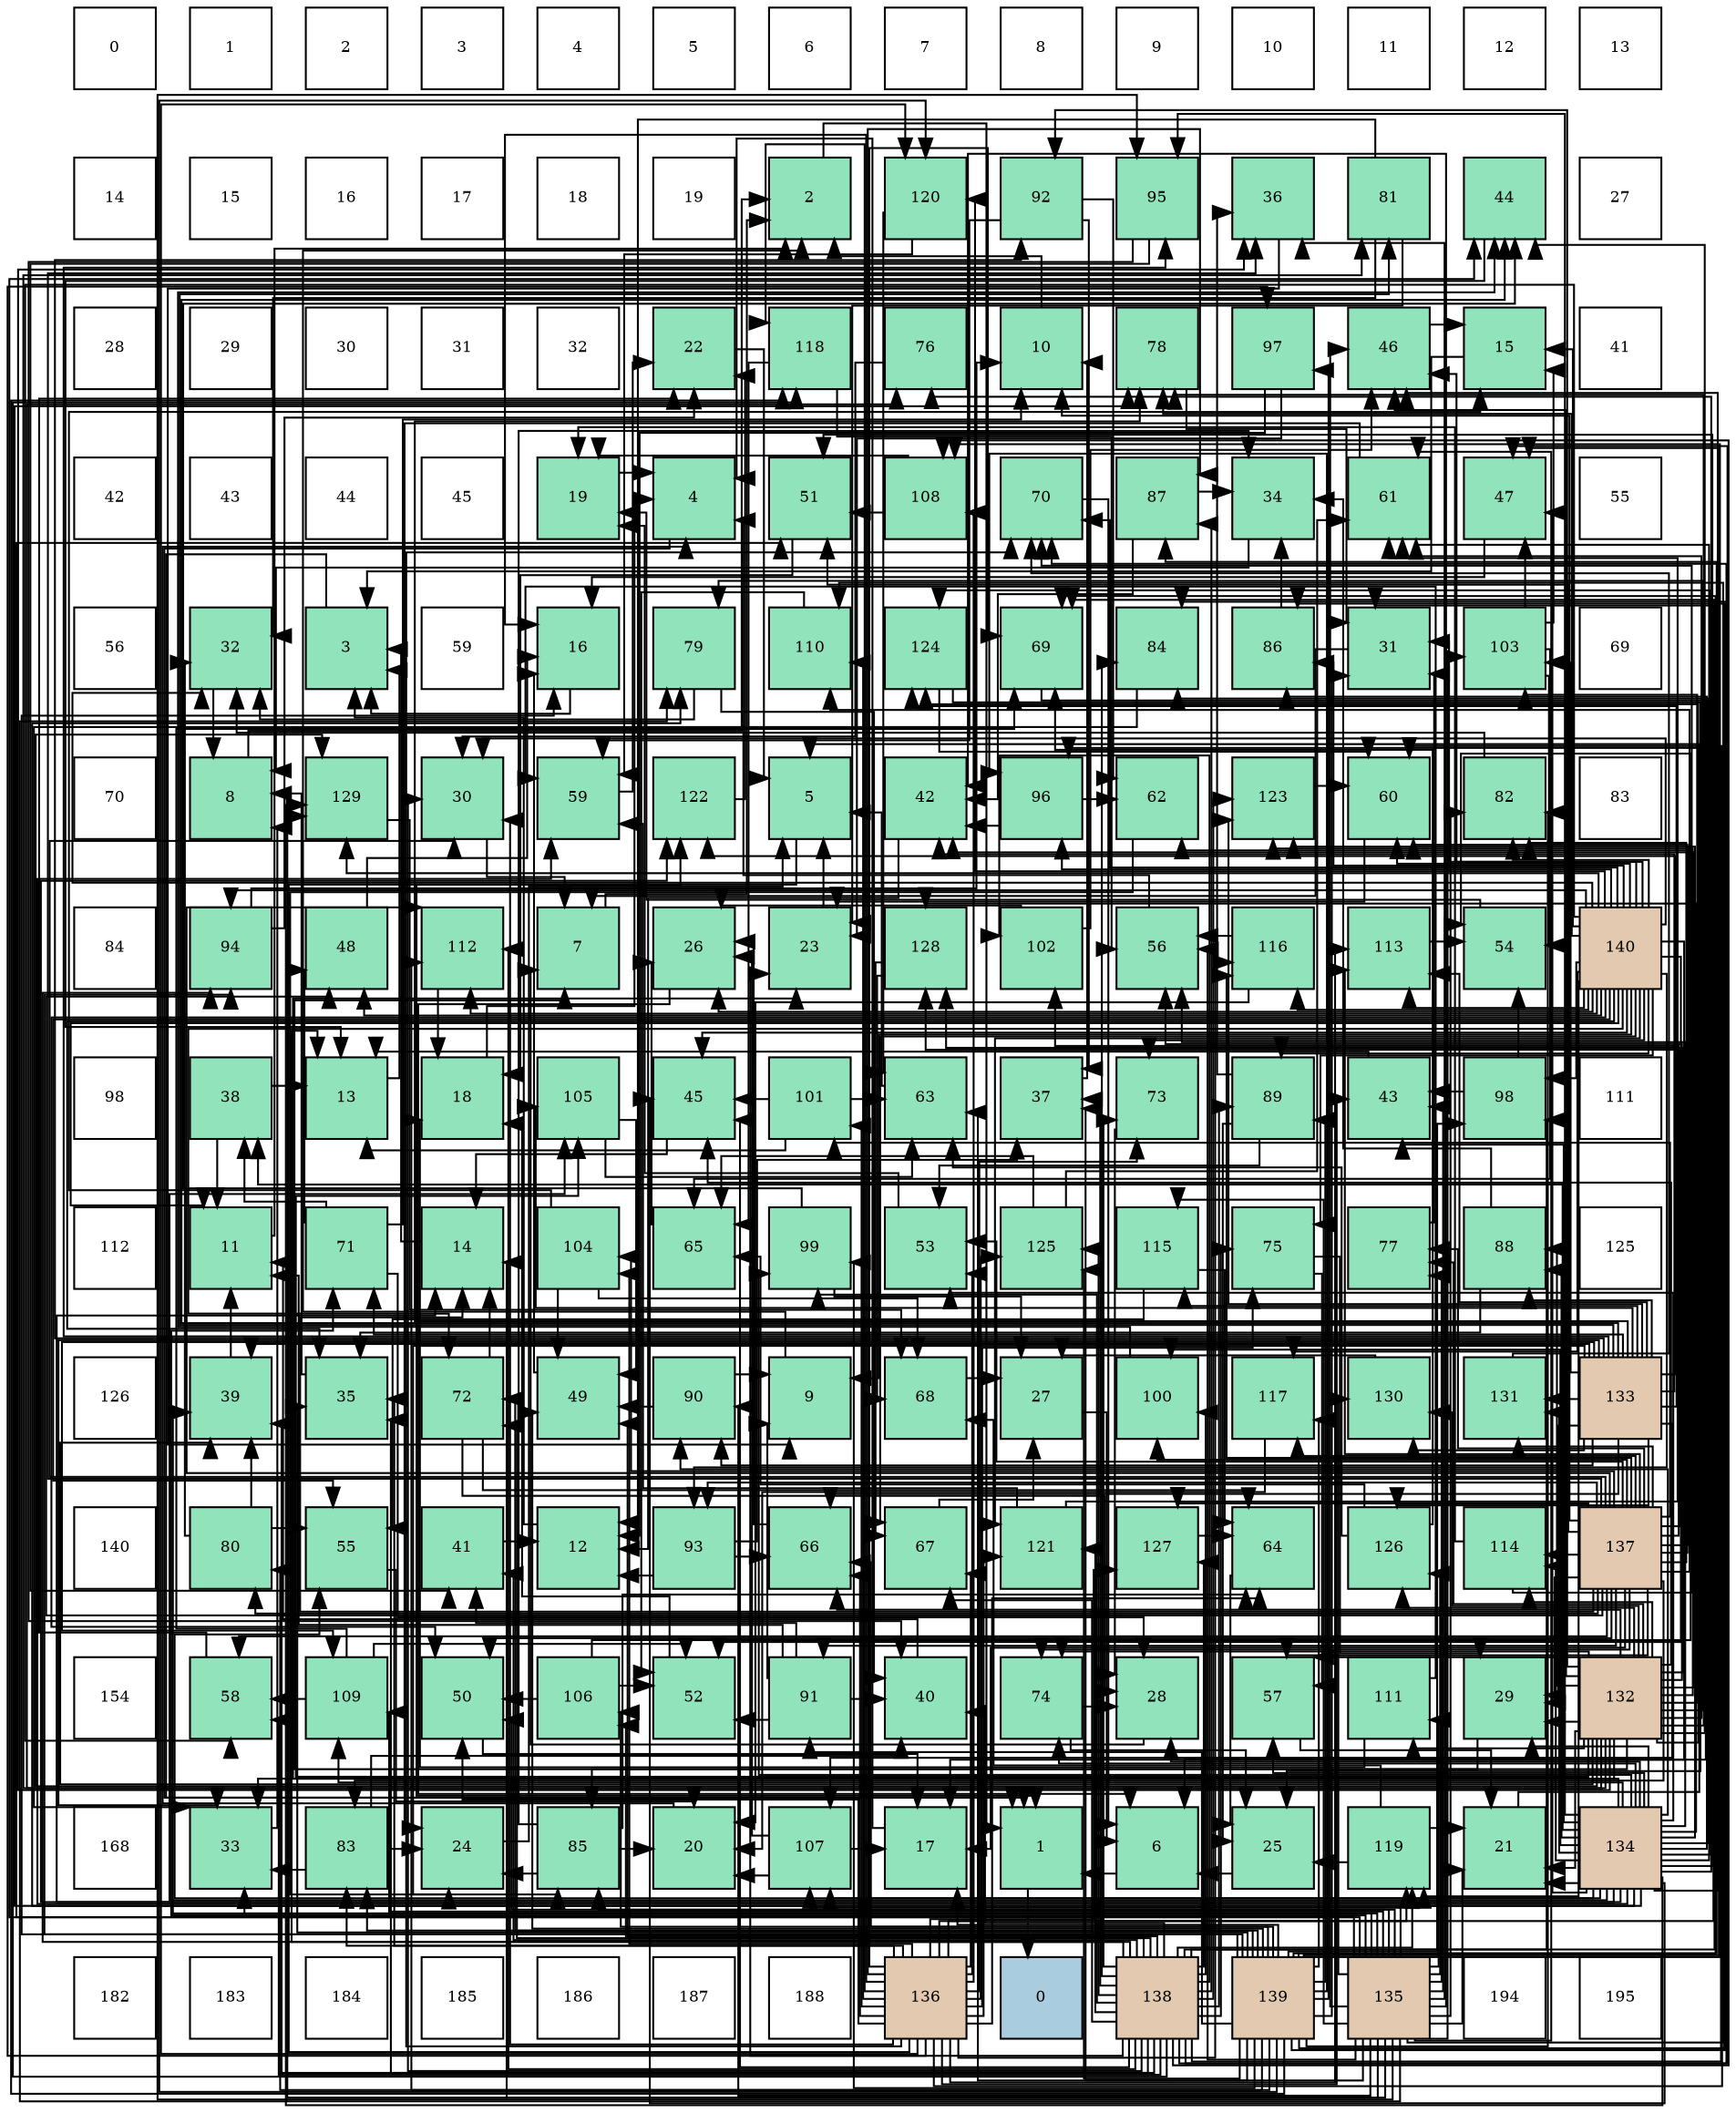 digraph layout{
 rankdir=TB;
 splines=ortho;
 node [style=filled shape=square fixedsize=true width=0.6];
0[label="0", fontsize=8, fillcolor="#ffffff"];
1[label="1", fontsize=8, fillcolor="#ffffff"];
2[label="2", fontsize=8, fillcolor="#ffffff"];
3[label="3", fontsize=8, fillcolor="#ffffff"];
4[label="4", fontsize=8, fillcolor="#ffffff"];
5[label="5", fontsize=8, fillcolor="#ffffff"];
6[label="6", fontsize=8, fillcolor="#ffffff"];
7[label="7", fontsize=8, fillcolor="#ffffff"];
8[label="8", fontsize=8, fillcolor="#ffffff"];
9[label="9", fontsize=8, fillcolor="#ffffff"];
10[label="10", fontsize=8, fillcolor="#ffffff"];
11[label="11", fontsize=8, fillcolor="#ffffff"];
12[label="12", fontsize=8, fillcolor="#ffffff"];
13[label="13", fontsize=8, fillcolor="#ffffff"];
14[label="14", fontsize=8, fillcolor="#ffffff"];
15[label="15", fontsize=8, fillcolor="#ffffff"];
16[label="16", fontsize=8, fillcolor="#ffffff"];
17[label="17", fontsize=8, fillcolor="#ffffff"];
18[label="18", fontsize=8, fillcolor="#ffffff"];
19[label="19", fontsize=8, fillcolor="#ffffff"];
20[label="2", fontsize=8, fillcolor="#91e3bb"];
21[label="120", fontsize=8, fillcolor="#91e3bb"];
22[label="92", fontsize=8, fillcolor="#91e3bb"];
23[label="95", fontsize=8, fillcolor="#91e3bb"];
24[label="36", fontsize=8, fillcolor="#91e3bb"];
25[label="81", fontsize=8, fillcolor="#91e3bb"];
26[label="44", fontsize=8, fillcolor="#91e3bb"];
27[label="27", fontsize=8, fillcolor="#ffffff"];
28[label="28", fontsize=8, fillcolor="#ffffff"];
29[label="29", fontsize=8, fillcolor="#ffffff"];
30[label="30", fontsize=8, fillcolor="#ffffff"];
31[label="31", fontsize=8, fillcolor="#ffffff"];
32[label="32", fontsize=8, fillcolor="#ffffff"];
33[label="22", fontsize=8, fillcolor="#91e3bb"];
34[label="118", fontsize=8, fillcolor="#91e3bb"];
35[label="76", fontsize=8, fillcolor="#91e3bb"];
36[label="10", fontsize=8, fillcolor="#91e3bb"];
37[label="78", fontsize=8, fillcolor="#91e3bb"];
38[label="97", fontsize=8, fillcolor="#91e3bb"];
39[label="46", fontsize=8, fillcolor="#91e3bb"];
40[label="15", fontsize=8, fillcolor="#91e3bb"];
41[label="41", fontsize=8, fillcolor="#ffffff"];
42[label="42", fontsize=8, fillcolor="#ffffff"];
43[label="43", fontsize=8, fillcolor="#ffffff"];
44[label="44", fontsize=8, fillcolor="#ffffff"];
45[label="45", fontsize=8, fillcolor="#ffffff"];
46[label="19", fontsize=8, fillcolor="#91e3bb"];
47[label="4", fontsize=8, fillcolor="#91e3bb"];
48[label="51", fontsize=8, fillcolor="#91e3bb"];
49[label="108", fontsize=8, fillcolor="#91e3bb"];
50[label="70", fontsize=8, fillcolor="#91e3bb"];
51[label="87", fontsize=8, fillcolor="#91e3bb"];
52[label="34", fontsize=8, fillcolor="#91e3bb"];
53[label="61", fontsize=8, fillcolor="#91e3bb"];
54[label="47", fontsize=8, fillcolor="#91e3bb"];
55[label="55", fontsize=8, fillcolor="#ffffff"];
56[label="56", fontsize=8, fillcolor="#ffffff"];
57[label="32", fontsize=8, fillcolor="#91e3bb"];
58[label="3", fontsize=8, fillcolor="#91e3bb"];
59[label="59", fontsize=8, fillcolor="#ffffff"];
60[label="16", fontsize=8, fillcolor="#91e3bb"];
61[label="79", fontsize=8, fillcolor="#91e3bb"];
62[label="110", fontsize=8, fillcolor="#91e3bb"];
63[label="124", fontsize=8, fillcolor="#91e3bb"];
64[label="69", fontsize=8, fillcolor="#91e3bb"];
65[label="84", fontsize=8, fillcolor="#91e3bb"];
66[label="86", fontsize=8, fillcolor="#91e3bb"];
67[label="31", fontsize=8, fillcolor="#91e3bb"];
68[label="103", fontsize=8, fillcolor="#91e3bb"];
69[label="69", fontsize=8, fillcolor="#ffffff"];
70[label="70", fontsize=8, fillcolor="#ffffff"];
71[label="8", fontsize=8, fillcolor="#91e3bb"];
72[label="129", fontsize=8, fillcolor="#91e3bb"];
73[label="30", fontsize=8, fillcolor="#91e3bb"];
74[label="59", fontsize=8, fillcolor="#91e3bb"];
75[label="122", fontsize=8, fillcolor="#91e3bb"];
76[label="5", fontsize=8, fillcolor="#91e3bb"];
77[label="42", fontsize=8, fillcolor="#91e3bb"];
78[label="96", fontsize=8, fillcolor="#91e3bb"];
79[label="62", fontsize=8, fillcolor="#91e3bb"];
80[label="123", fontsize=8, fillcolor="#91e3bb"];
81[label="60", fontsize=8, fillcolor="#91e3bb"];
82[label="82", fontsize=8, fillcolor="#91e3bb"];
83[label="83", fontsize=8, fillcolor="#ffffff"];
84[label="84", fontsize=8, fillcolor="#ffffff"];
85[label="94", fontsize=8, fillcolor="#91e3bb"];
86[label="48", fontsize=8, fillcolor="#91e3bb"];
87[label="112", fontsize=8, fillcolor="#91e3bb"];
88[label="7", fontsize=8, fillcolor="#91e3bb"];
89[label="26", fontsize=8, fillcolor="#91e3bb"];
90[label="23", fontsize=8, fillcolor="#91e3bb"];
91[label="128", fontsize=8, fillcolor="#91e3bb"];
92[label="102", fontsize=8, fillcolor="#91e3bb"];
93[label="56", fontsize=8, fillcolor="#91e3bb"];
94[label="116", fontsize=8, fillcolor="#91e3bb"];
95[label="113", fontsize=8, fillcolor="#91e3bb"];
96[label="54", fontsize=8, fillcolor="#91e3bb"];
97[label="140", fontsize=8, fillcolor="#e3c9af"];
98[label="98", fontsize=8, fillcolor="#ffffff"];
99[label="38", fontsize=8, fillcolor="#91e3bb"];
100[label="13", fontsize=8, fillcolor="#91e3bb"];
101[label="18", fontsize=8, fillcolor="#91e3bb"];
102[label="105", fontsize=8, fillcolor="#91e3bb"];
103[label="45", fontsize=8, fillcolor="#91e3bb"];
104[label="101", fontsize=8, fillcolor="#91e3bb"];
105[label="63", fontsize=8, fillcolor="#91e3bb"];
106[label="37", fontsize=8, fillcolor="#91e3bb"];
107[label="73", fontsize=8, fillcolor="#91e3bb"];
108[label="89", fontsize=8, fillcolor="#91e3bb"];
109[label="43", fontsize=8, fillcolor="#91e3bb"];
110[label="98", fontsize=8, fillcolor="#91e3bb"];
111[label="111", fontsize=8, fillcolor="#ffffff"];
112[label="112", fontsize=8, fillcolor="#ffffff"];
113[label="11", fontsize=8, fillcolor="#91e3bb"];
114[label="71", fontsize=8, fillcolor="#91e3bb"];
115[label="14", fontsize=8, fillcolor="#91e3bb"];
116[label="104", fontsize=8, fillcolor="#91e3bb"];
117[label="65", fontsize=8, fillcolor="#91e3bb"];
118[label="99", fontsize=8, fillcolor="#91e3bb"];
119[label="53", fontsize=8, fillcolor="#91e3bb"];
120[label="125", fontsize=8, fillcolor="#91e3bb"];
121[label="115", fontsize=8, fillcolor="#91e3bb"];
122[label="75", fontsize=8, fillcolor="#91e3bb"];
123[label="77", fontsize=8, fillcolor="#91e3bb"];
124[label="88", fontsize=8, fillcolor="#91e3bb"];
125[label="125", fontsize=8, fillcolor="#ffffff"];
126[label="126", fontsize=8, fillcolor="#ffffff"];
127[label="39", fontsize=8, fillcolor="#91e3bb"];
128[label="35", fontsize=8, fillcolor="#91e3bb"];
129[label="72", fontsize=8, fillcolor="#91e3bb"];
130[label="49", fontsize=8, fillcolor="#91e3bb"];
131[label="90", fontsize=8, fillcolor="#91e3bb"];
132[label="9", fontsize=8, fillcolor="#91e3bb"];
133[label="68", fontsize=8, fillcolor="#91e3bb"];
134[label="27", fontsize=8, fillcolor="#91e3bb"];
135[label="100", fontsize=8, fillcolor="#91e3bb"];
136[label="117", fontsize=8, fillcolor="#91e3bb"];
137[label="130", fontsize=8, fillcolor="#91e3bb"];
138[label="131", fontsize=8, fillcolor="#91e3bb"];
139[label="133", fontsize=8, fillcolor="#e3c9af"];
140[label="140", fontsize=8, fillcolor="#ffffff"];
141[label="80", fontsize=8, fillcolor="#91e3bb"];
142[label="55", fontsize=8, fillcolor="#91e3bb"];
143[label="41", fontsize=8, fillcolor="#91e3bb"];
144[label="12", fontsize=8, fillcolor="#91e3bb"];
145[label="93", fontsize=8, fillcolor="#91e3bb"];
146[label="66", fontsize=8, fillcolor="#91e3bb"];
147[label="67", fontsize=8, fillcolor="#91e3bb"];
148[label="121", fontsize=8, fillcolor="#91e3bb"];
149[label="127", fontsize=8, fillcolor="#91e3bb"];
150[label="64", fontsize=8, fillcolor="#91e3bb"];
151[label="126", fontsize=8, fillcolor="#91e3bb"];
152[label="114", fontsize=8, fillcolor="#91e3bb"];
153[label="137", fontsize=8, fillcolor="#e3c9af"];
154[label="154", fontsize=8, fillcolor="#ffffff"];
155[label="58", fontsize=8, fillcolor="#91e3bb"];
156[label="109", fontsize=8, fillcolor="#91e3bb"];
157[label="50", fontsize=8, fillcolor="#91e3bb"];
158[label="106", fontsize=8, fillcolor="#91e3bb"];
159[label="52", fontsize=8, fillcolor="#91e3bb"];
160[label="91", fontsize=8, fillcolor="#91e3bb"];
161[label="40", fontsize=8, fillcolor="#91e3bb"];
162[label="74", fontsize=8, fillcolor="#91e3bb"];
163[label="28", fontsize=8, fillcolor="#91e3bb"];
164[label="57", fontsize=8, fillcolor="#91e3bb"];
165[label="111", fontsize=8, fillcolor="#91e3bb"];
166[label="29", fontsize=8, fillcolor="#91e3bb"];
167[label="132", fontsize=8, fillcolor="#e3c9af"];
168[label="168", fontsize=8, fillcolor="#ffffff"];
169[label="33", fontsize=8, fillcolor="#91e3bb"];
170[label="83", fontsize=8, fillcolor="#91e3bb"];
171[label="24", fontsize=8, fillcolor="#91e3bb"];
172[label="85", fontsize=8, fillcolor="#91e3bb"];
173[label="20", fontsize=8, fillcolor="#91e3bb"];
174[label="107", fontsize=8, fillcolor="#91e3bb"];
175[label="17", fontsize=8, fillcolor="#91e3bb"];
176[label="1", fontsize=8, fillcolor="#91e3bb"];
177[label="6", fontsize=8, fillcolor="#91e3bb"];
178[label="25", fontsize=8, fillcolor="#91e3bb"];
179[label="119", fontsize=8, fillcolor="#91e3bb"];
180[label="21", fontsize=8, fillcolor="#91e3bb"];
181[label="134", fontsize=8, fillcolor="#e3c9af"];
182[label="182", fontsize=8, fillcolor="#ffffff"];
183[label="183", fontsize=8, fillcolor="#ffffff"];
184[label="184", fontsize=8, fillcolor="#ffffff"];
185[label="185", fontsize=8, fillcolor="#ffffff"];
186[label="186", fontsize=8, fillcolor="#ffffff"];
187[label="187", fontsize=8, fillcolor="#ffffff"];
188[label="188", fontsize=8, fillcolor="#ffffff"];
189[label="136", fontsize=8, fillcolor="#e3c9af"];
190[label="0", fontsize=8, fillcolor="#a9ccde"];
191[label="138", fontsize=8, fillcolor="#e3c9af"];
192[label="139", fontsize=8, fillcolor="#e3c9af"];
193[label="135", fontsize=8, fillcolor="#e3c9af"];
194[label="194", fontsize=8, fillcolor="#ffffff"];
195[label="195", fontsize=8, fillcolor="#ffffff"];
edge [constraint=false, style=vis];176 -> 190;
20 -> 176;
58 -> 176;
47 -> 176;
76 -> 176;
177 -> 176;
88 -> 20;
71 -> 20;
132 -> 20;
36 -> 20;
113 -> 20;
144 -> 58;
100 -> 58;
115 -> 58;
40 -> 58;
60 -> 58;
175 -> 47;
101 -> 47;
46 -> 47;
173 -> 47;
180 -> 76;
33 -> 76;
90 -> 76;
171 -> 76;
178 -> 177;
89 -> 177;
134 -> 177;
163 -> 88;
166 -> 88;
73 -> 88;
67 -> 88;
57 -> 71;
169 -> 71;
52 -> 71;
128 -> 71;
24 -> 132;
106 -> 36;
99 -> 113;
99 -> 100;
127 -> 113;
161 -> 113;
143 -> 144;
77 -> 144;
109 -> 100;
26 -> 100;
103 -> 115;
39 -> 40;
54 -> 60;
86 -> 60;
130 -> 60;
157 -> 175;
48 -> 101;
159 -> 101;
119 -> 46;
96 -> 46;
142 -> 173;
93 -> 47;
164 -> 180;
155 -> 33;
74 -> 33;
81 -> 90;
53 -> 171;
79 -> 171;
105 -> 76;
150 -> 178;
117 -> 89;
146 -> 89;
147 -> 134;
133 -> 134;
64 -> 177;
50 -> 177;
114 -> 36;
114 -> 163;
114 -> 99;
114 -> 86;
129 -> 115;
129 -> 163;
129 -> 150;
107 -> 163;
162 -> 178;
162 -> 163;
122 -> 166;
122 -> 164;
35 -> 73;
123 -> 67;
37 -> 67;
61 -> 57;
61 -> 161;
141 -> 57;
141 -> 127;
141 -> 142;
25 -> 144;
25 -> 90;
25 -> 57;
82 -> 57;
170 -> 171;
170 -> 169;
170 -> 161;
65 -> 169;
172 -> 173;
172 -> 171;
172 -> 52;
172 -> 150;
66 -> 52;
51 -> 52;
51 -> 77;
124 -> 52;
124 -> 128;
108 -> 178;
108 -> 24;
108 -> 119;
131 -> 132;
131 -> 130;
160 -> 132;
160 -> 113;
160 -> 161;
160 -> 143;
160 -> 159;
22 -> 106;
22 -> 74;
22 -> 79;
145 -> 144;
145 -> 106;
145 -> 146;
85 -> 36;
85 -> 33;
23 -> 161;
23 -> 143;
78 -> 77;
78 -> 79;
38 -> 144;
38 -> 90;
110 -> 109;
110 -> 96;
118 -> 134;
118 -> 26;
135 -> 26;
104 -> 100;
104 -> 103;
104 -> 105;
92 -> 89;
92 -> 39;
68 -> 40;
68 -> 54;
68 -> 96;
68 -> 117;
116 -> 40;
116 -> 130;
116 -> 133;
102 -> 130;
102 -> 105;
158 -> 157;
158 -> 159;
158 -> 96;
174 -> 175;
174 -> 173;
174 -> 89;
49 -> 46;
49 -> 48;
156 -> 159;
156 -> 155;
156 -> 64;
62 -> 159;
165 -> 101;
165 -> 74;
87 -> 101;
95 -> 96;
152 -> 46;
152 -> 50;
121 -> 142;
121 -> 150;
94 -> 173;
94 -> 93;
136 -> 173;
34 -> 93;
34 -> 117;
179 -> 180;
179 -> 178;
179 -> 133;
21 -> 74;
21 -> 105;
148 -> 74;
148 -> 53;
75 -> 33;
80 -> 81;
63 -> 178;
63 -> 81;
120 -> 53;
120 -> 117;
151 -> 105;
151 -> 117;
151 -> 64;
149 -> 150;
91 -> 147;
91 -> 133;
72 -> 133;
137 -> 134;
138 -> 50;
167 -> 180;
167 -> 166;
167 -> 169;
167 -> 24;
167 -> 127;
167 -> 77;
167 -> 26;
167 -> 103;
167 -> 39;
167 -> 93;
167 -> 164;
167 -> 53;
167 -> 146;
167 -> 162;
167 -> 35;
167 -> 123;
167 -> 37;
167 -> 61;
167 -> 25;
167 -> 172;
167 -> 124;
167 -> 22;
167 -> 68;
167 -> 102;
167 -> 165;
167 -> 152;
167 -> 80;
167 -> 63;
167 -> 151;
167 -> 91;
167 -> 72;
167 -> 137;
139 -> 166;
139 -> 169;
139 -> 127;
139 -> 77;
139 -> 26;
139 -> 146;
139 -> 114;
139 -> 37;
139 -> 25;
139 -> 172;
139 -> 124;
139 -> 131;
139 -> 22;
139 -> 23;
139 -> 68;
139 -> 102;
139 -> 174;
139 -> 156;
139 -> 95;
139 -> 121;
139 -> 75;
139 -> 80;
139 -> 63;
139 -> 151;
139 -> 137;
139 -> 138;
181 -> 115;
181 -> 180;
181 -> 90;
181 -> 163;
181 -> 166;
181 -> 99;
181 -> 109;
181 -> 103;
181 -> 39;
181 -> 54;
181 -> 48;
181 -> 119;
181 -> 142;
181 -> 93;
181 -> 164;
181 -> 74;
181 -> 53;
181 -> 162;
181 -> 35;
181 -> 37;
181 -> 61;
181 -> 65;
181 -> 66;
181 -> 124;
181 -> 131;
181 -> 23;
181 -> 118;
181 -> 135;
181 -> 102;
181 -> 174;
181 -> 156;
181 -> 152;
181 -> 75;
181 -> 80;
181 -> 63;
181 -> 91;
181 -> 72;
181 -> 138;
193 -> 115;
193 -> 180;
193 -> 169;
193 -> 24;
193 -> 106;
193 -> 127;
193 -> 77;
193 -> 109;
193 -> 26;
193 -> 39;
193 -> 157;
193 -> 48;
193 -> 93;
193 -> 53;
193 -> 114;
193 -> 123;
193 -> 61;
193 -> 82;
193 -> 172;
193 -> 131;
193 -> 23;
193 -> 68;
193 -> 174;
193 -> 156;
193 -> 62;
193 -> 165;
193 -> 121;
193 -> 151;
193 -> 72;
193 -> 137;
189 -> 60;
189 -> 73;
189 -> 67;
189 -> 128;
189 -> 109;
189 -> 157;
189 -> 119;
189 -> 81;
189 -> 150;
189 -> 146;
189 -> 147;
189 -> 64;
189 -> 50;
189 -> 107;
189 -> 122;
189 -> 170;
189 -> 51;
189 -> 38;
189 -> 104;
189 -> 116;
189 -> 49;
189 -> 62;
189 -> 95;
189 -> 94;
189 -> 34;
189 -> 179;
189 -> 21;
189 -> 148;
189 -> 75;
189 -> 120;
189 -> 149;
153 -> 36;
153 -> 115;
153 -> 175;
153 -> 166;
153 -> 73;
153 -> 24;
153 -> 86;
153 -> 157;
153 -> 48;
153 -> 119;
153 -> 164;
153 -> 155;
153 -> 81;
153 -> 79;
153 -> 162;
153 -> 123;
153 -> 141;
153 -> 82;
153 -> 170;
153 -> 160;
153 -> 145;
153 -> 135;
153 -> 104;
153 -> 92;
153 -> 116;
153 -> 62;
153 -> 87;
153 -> 95;
153 -> 152;
153 -> 94;
153 -> 136;
153 -> 149;
153 -> 91;
153 -> 138;
191 -> 100;
191 -> 90;
191 -> 73;
191 -> 128;
191 -> 106;
191 -> 127;
191 -> 161;
191 -> 143;
191 -> 103;
191 -> 54;
191 -> 130;
191 -> 155;
191 -> 147;
191 -> 64;
191 -> 50;
191 -> 129;
191 -> 107;
191 -> 122;
191 -> 65;
191 -> 51;
191 -> 108;
191 -> 85;
191 -> 78;
191 -> 110;
191 -> 118;
191 -> 135;
191 -> 92;
191 -> 158;
191 -> 49;
191 -> 87;
191 -> 34;
191 -> 179;
191 -> 148;
191 -> 80;
191 -> 120;
191 -> 149;
192 -> 60;
192 -> 175;
192 -> 67;
192 -> 128;
192 -> 54;
192 -> 130;
192 -> 105;
192 -> 146;
192 -> 64;
192 -> 129;
192 -> 141;
192 -> 82;
192 -> 170;
192 -> 65;
192 -> 66;
192 -> 51;
192 -> 108;
192 -> 160;
192 -> 85;
192 -> 78;
192 -> 38;
192 -> 110;
192 -> 118;
192 -> 158;
192 -> 49;
192 -> 87;
192 -> 136;
192 -> 34;
192 -> 21;
192 -> 120;
97 -> 132;
97 -> 113;
97 -> 40;
97 -> 175;
97 -> 89;
97 -> 73;
97 -> 67;
97 -> 57;
97 -> 128;
97 -> 103;
97 -> 39;
97 -> 86;
97 -> 157;
97 -> 159;
97 -> 142;
97 -> 155;
97 -> 81;
97 -> 147;
97 -> 50;
97 -> 129;
97 -> 107;
97 -> 122;
97 -> 37;
97 -> 82;
97 -> 66;
97 -> 108;
97 -> 145;
97 -> 85;
97 -> 78;
97 -> 110;
97 -> 87;
97 -> 95;
97 -> 94;
97 -> 136;
97 -> 179;
97 -> 21;
97 -> 148;
97 -> 72;
edge [constraint=true, style=invis];
0 -> 14 -> 28 -> 42 -> 56 -> 70 -> 84 -> 98 -> 112 -> 126 -> 140 -> 154 -> 168 -> 182;
1 -> 15 -> 29 -> 43 -> 57 -> 71 -> 85 -> 99 -> 113 -> 127 -> 141 -> 155 -> 169 -> 183;
2 -> 16 -> 30 -> 44 -> 58 -> 72 -> 86 -> 100 -> 114 -> 128 -> 142 -> 156 -> 170 -> 184;
3 -> 17 -> 31 -> 45 -> 59 -> 73 -> 87 -> 101 -> 115 -> 129 -> 143 -> 157 -> 171 -> 185;
4 -> 18 -> 32 -> 46 -> 60 -> 74 -> 88 -> 102 -> 116 -> 130 -> 144 -> 158 -> 172 -> 186;
5 -> 19 -> 33 -> 47 -> 61 -> 75 -> 89 -> 103 -> 117 -> 131 -> 145 -> 159 -> 173 -> 187;
6 -> 20 -> 34 -> 48 -> 62 -> 76 -> 90 -> 104 -> 118 -> 132 -> 146 -> 160 -> 174 -> 188;
7 -> 21 -> 35 -> 49 -> 63 -> 77 -> 91 -> 105 -> 119 -> 133 -> 147 -> 161 -> 175 -> 189;
8 -> 22 -> 36 -> 50 -> 64 -> 78 -> 92 -> 106 -> 120 -> 134 -> 148 -> 162 -> 176 -> 190;
9 -> 23 -> 37 -> 51 -> 65 -> 79 -> 93 -> 107 -> 121 -> 135 -> 149 -> 163 -> 177 -> 191;
10 -> 24 -> 38 -> 52 -> 66 -> 80 -> 94 -> 108 -> 122 -> 136 -> 150 -> 164 -> 178 -> 192;
11 -> 25 -> 39 -> 53 -> 67 -> 81 -> 95 -> 109 -> 123 -> 137 -> 151 -> 165 -> 179 -> 193;
12 -> 26 -> 40 -> 54 -> 68 -> 82 -> 96 -> 110 -> 124 -> 138 -> 152 -> 166 -> 180 -> 194;
13 -> 27 -> 41 -> 55 -> 69 -> 83 -> 97 -> 111 -> 125 -> 139 -> 153 -> 167 -> 181 -> 195;
rank = same {0 -> 1 -> 2 -> 3 -> 4 -> 5 -> 6 -> 7 -> 8 -> 9 -> 10 -> 11 -> 12 -> 13};
rank = same {14 -> 15 -> 16 -> 17 -> 18 -> 19 -> 20 -> 21 -> 22 -> 23 -> 24 -> 25 -> 26 -> 27};
rank = same {28 -> 29 -> 30 -> 31 -> 32 -> 33 -> 34 -> 35 -> 36 -> 37 -> 38 -> 39 -> 40 -> 41};
rank = same {42 -> 43 -> 44 -> 45 -> 46 -> 47 -> 48 -> 49 -> 50 -> 51 -> 52 -> 53 -> 54 -> 55};
rank = same {56 -> 57 -> 58 -> 59 -> 60 -> 61 -> 62 -> 63 -> 64 -> 65 -> 66 -> 67 -> 68 -> 69};
rank = same {70 -> 71 -> 72 -> 73 -> 74 -> 75 -> 76 -> 77 -> 78 -> 79 -> 80 -> 81 -> 82 -> 83};
rank = same {84 -> 85 -> 86 -> 87 -> 88 -> 89 -> 90 -> 91 -> 92 -> 93 -> 94 -> 95 -> 96 -> 97};
rank = same {98 -> 99 -> 100 -> 101 -> 102 -> 103 -> 104 -> 105 -> 106 -> 107 -> 108 -> 109 -> 110 -> 111};
rank = same {112 -> 113 -> 114 -> 115 -> 116 -> 117 -> 118 -> 119 -> 120 -> 121 -> 122 -> 123 -> 124 -> 125};
rank = same {126 -> 127 -> 128 -> 129 -> 130 -> 131 -> 132 -> 133 -> 134 -> 135 -> 136 -> 137 -> 138 -> 139};
rank = same {140 -> 141 -> 142 -> 143 -> 144 -> 145 -> 146 -> 147 -> 148 -> 149 -> 150 -> 151 -> 152 -> 153};
rank = same {154 -> 155 -> 156 -> 157 -> 158 -> 159 -> 160 -> 161 -> 162 -> 163 -> 164 -> 165 -> 166 -> 167};
rank = same {168 -> 169 -> 170 -> 171 -> 172 -> 173 -> 174 -> 175 -> 176 -> 177 -> 178 -> 179 -> 180 -> 181};
rank = same {182 -> 183 -> 184 -> 185 -> 186 -> 187 -> 188 -> 189 -> 190 -> 191 -> 192 -> 193 -> 194 -> 195};
}